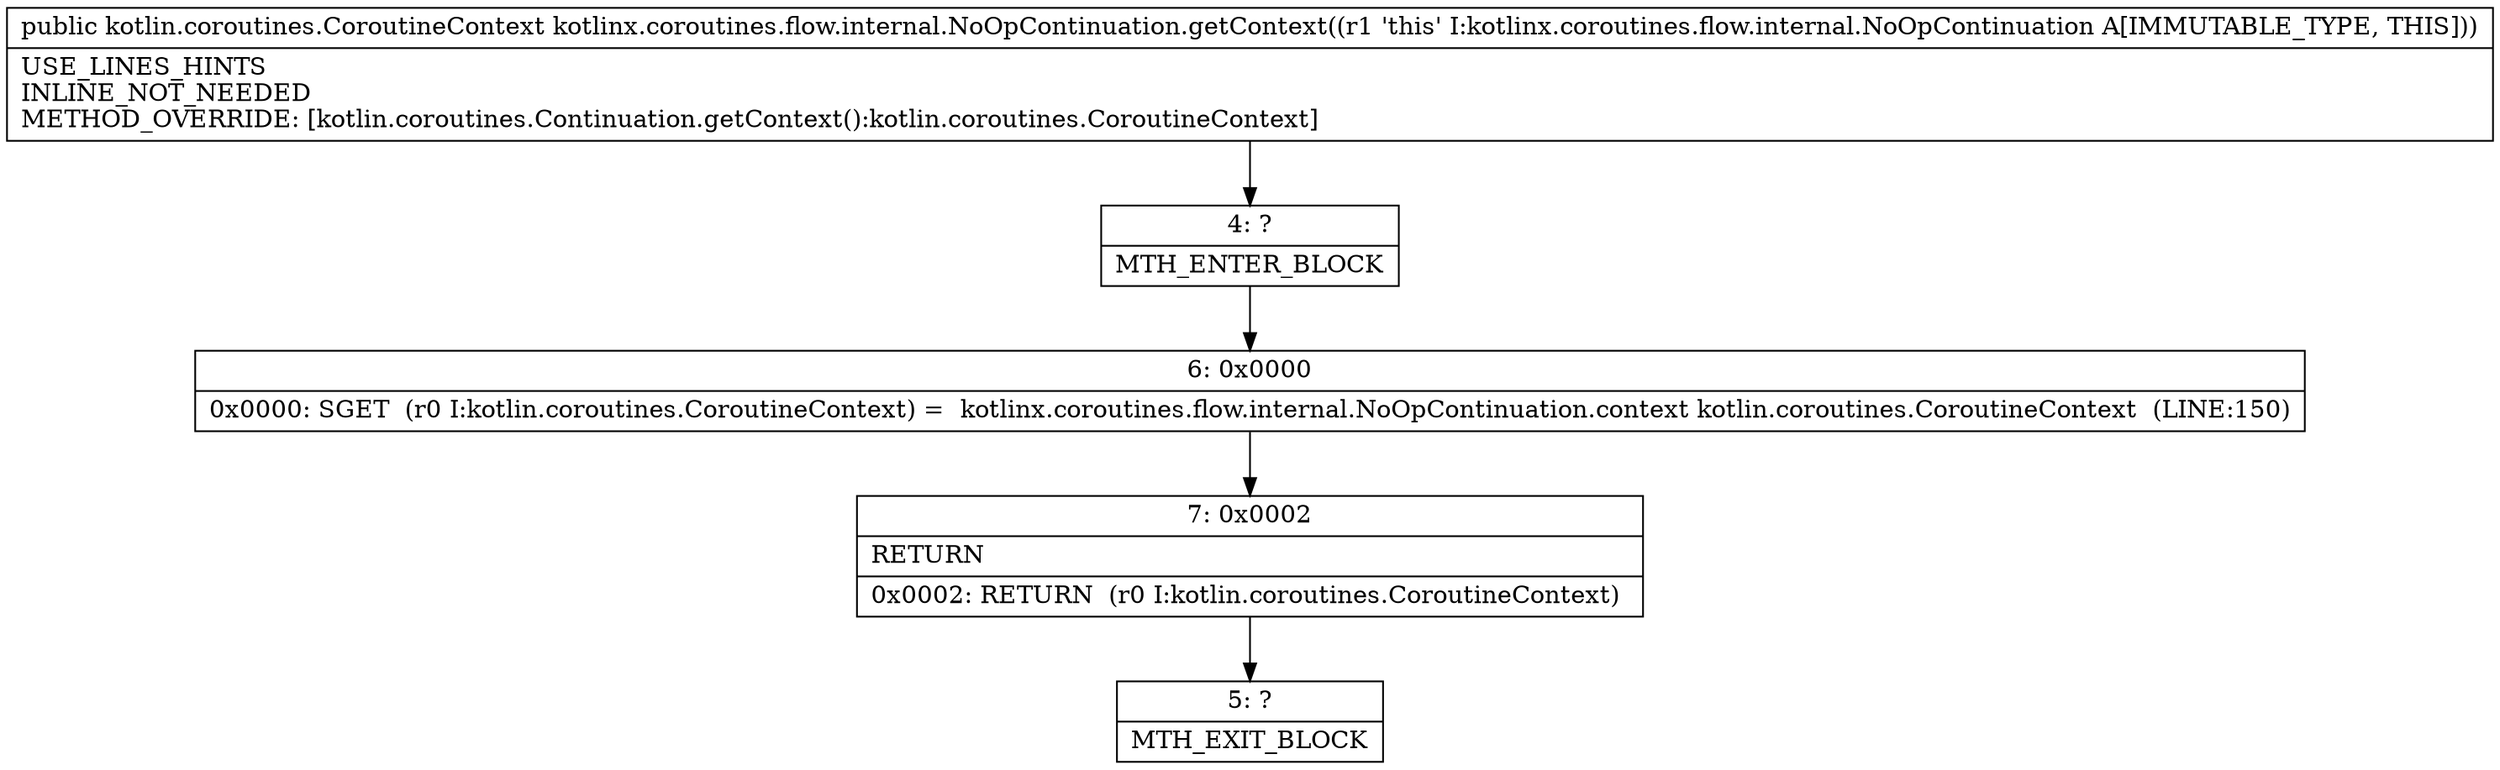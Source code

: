 digraph "CFG forkotlinx.coroutines.flow.internal.NoOpContinuation.getContext()Lkotlin\/coroutines\/CoroutineContext;" {
Node_4 [shape=record,label="{4\:\ ?|MTH_ENTER_BLOCK\l}"];
Node_6 [shape=record,label="{6\:\ 0x0000|0x0000: SGET  (r0 I:kotlin.coroutines.CoroutineContext) =  kotlinx.coroutines.flow.internal.NoOpContinuation.context kotlin.coroutines.CoroutineContext  (LINE:150)\l}"];
Node_7 [shape=record,label="{7\:\ 0x0002|RETURN\l|0x0002: RETURN  (r0 I:kotlin.coroutines.CoroutineContext) \l}"];
Node_5 [shape=record,label="{5\:\ ?|MTH_EXIT_BLOCK\l}"];
MethodNode[shape=record,label="{public kotlin.coroutines.CoroutineContext kotlinx.coroutines.flow.internal.NoOpContinuation.getContext((r1 'this' I:kotlinx.coroutines.flow.internal.NoOpContinuation A[IMMUTABLE_TYPE, THIS]))  | USE_LINES_HINTS\lINLINE_NOT_NEEDED\lMETHOD_OVERRIDE: [kotlin.coroutines.Continuation.getContext():kotlin.coroutines.CoroutineContext]\l}"];
MethodNode -> Node_4;Node_4 -> Node_6;
Node_6 -> Node_7;
Node_7 -> Node_5;
}

